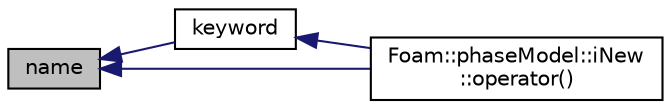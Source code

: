 digraph "name"
{
  bgcolor="transparent";
  edge [fontname="Helvetica",fontsize="10",labelfontname="Helvetica",labelfontsize="10"];
  node [fontname="Helvetica",fontsize="10",shape=record];
  rankdir="LR";
  Node1 [label="name",height=0.2,width=0.4,color="black", fillcolor="grey75", style="filled", fontcolor="black"];
  Node1 -> Node2 [dir="back",color="midnightblue",fontsize="10",style="solid",fontname="Helvetica"];
  Node2 [label="keyword",height=0.2,width=0.4,color="black",URL="$a01877.html#a1513ca12c4660d7e5848c7ace51f32e4"];
  Node2 -> Node3 [dir="back",color="midnightblue",fontsize="10",style="solid",fontname="Helvetica"];
  Node3 [label="Foam::phaseModel::iNew\l::operator()",height=0.2,width=0.4,color="black",URL="$a01089.html#ae95dfbd46024c595c9d962e961e141ed"];
  Node1 -> Node3 [dir="back",color="midnightblue",fontsize="10",style="solid",fontname="Helvetica"];
}
